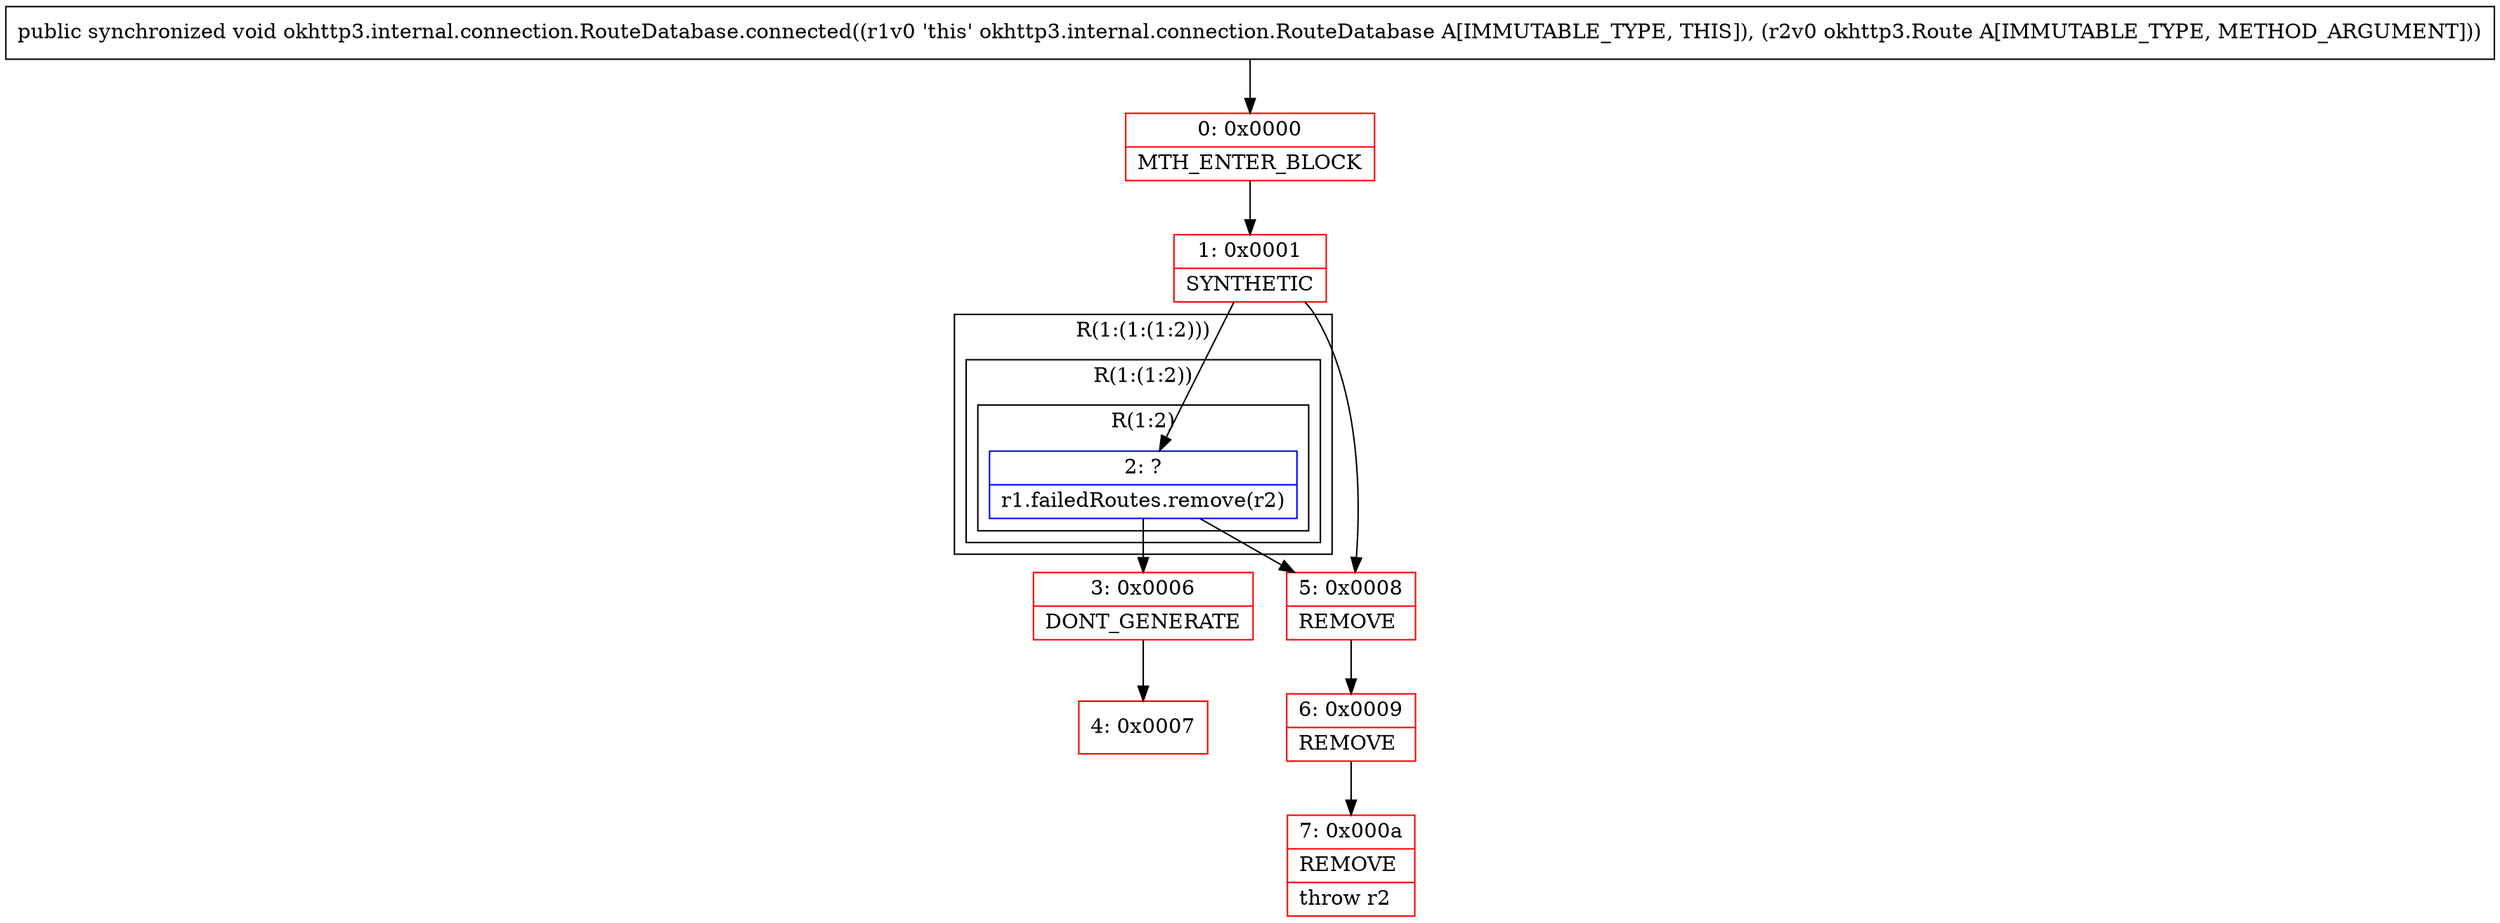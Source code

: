 digraph "CFG forokhttp3.internal.connection.RouteDatabase.connected(Lokhttp3\/Route;)V" {
subgraph cluster_Region_1319027653 {
label = "R(1:(1:(1:2)))";
node [shape=record,color=blue];
subgraph cluster_Region_1263869806 {
label = "R(1:(1:2))";
node [shape=record,color=blue];
subgraph cluster_Region_863038873 {
label = "R(1:2)";
node [shape=record,color=blue];
Node_2 [shape=record,label="{2\:\ ?|r1.failedRoutes.remove(r2)\l}"];
}
}
}
Node_0 [shape=record,color=red,label="{0\:\ 0x0000|MTH_ENTER_BLOCK\l}"];
Node_1 [shape=record,color=red,label="{1\:\ 0x0001|SYNTHETIC\l}"];
Node_3 [shape=record,color=red,label="{3\:\ 0x0006|DONT_GENERATE\l}"];
Node_4 [shape=record,color=red,label="{4\:\ 0x0007}"];
Node_5 [shape=record,color=red,label="{5\:\ 0x0008|REMOVE\l}"];
Node_6 [shape=record,color=red,label="{6\:\ 0x0009|REMOVE\l}"];
Node_7 [shape=record,color=red,label="{7\:\ 0x000a|REMOVE\l|throw r2\l}"];
MethodNode[shape=record,label="{public synchronized void okhttp3.internal.connection.RouteDatabase.connected((r1v0 'this' okhttp3.internal.connection.RouteDatabase A[IMMUTABLE_TYPE, THIS]), (r2v0 okhttp3.Route A[IMMUTABLE_TYPE, METHOD_ARGUMENT])) }"];
MethodNode -> Node_0;
Node_2 -> Node_3;
Node_2 -> Node_5;
Node_0 -> Node_1;
Node_1 -> Node_2;
Node_1 -> Node_5;
Node_3 -> Node_4;
Node_5 -> Node_6;
Node_6 -> Node_7;
}

